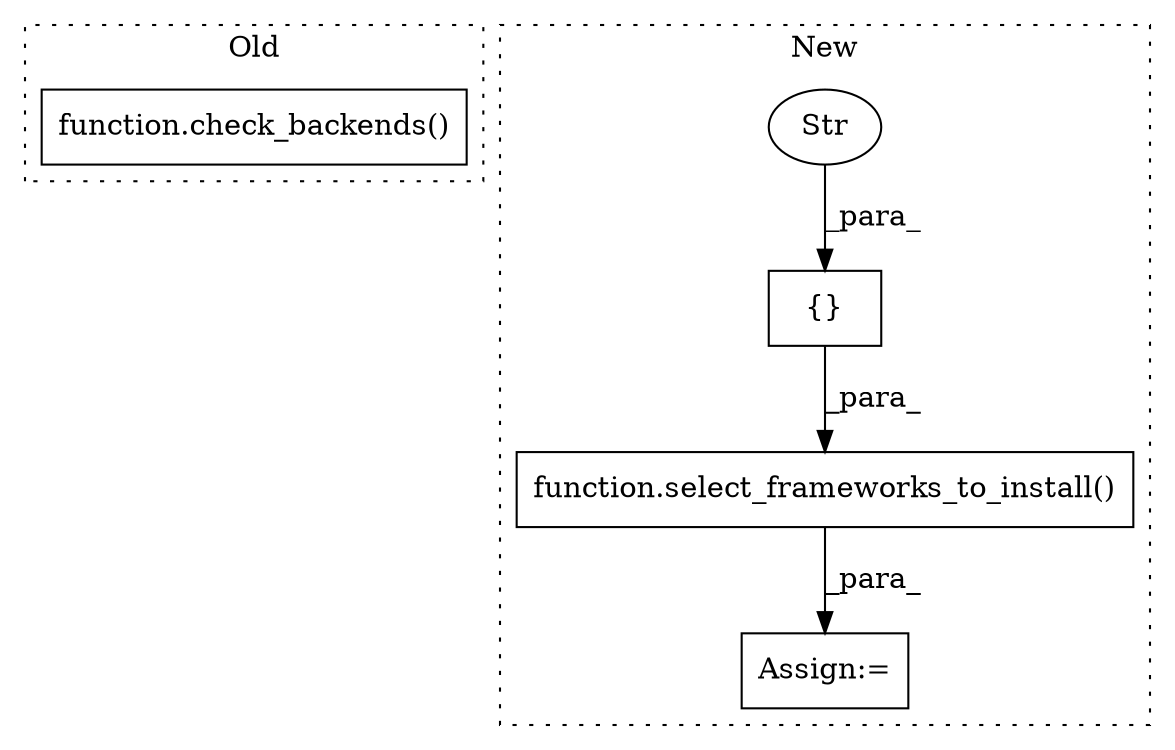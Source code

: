 digraph G {
subgraph cluster0 {
1 [label="function.check_backends()" a="75" s="1876,1907" l="15,1" shape="box"];
label = "Old";
style="dotted";
}
subgraph cluster1 {
2 [label="{}" a="59" s="2558,2574" l="1,0" shape="box"];
3 [label="function.select_frameworks_to_install()" a="75" s="2600,2674" l="38,6" shape="box"];
4 [label="Assign:=" a="68" s="2597" l="3" shape="box"];
5 [label="Str" a="66" s="2559" l="6" shape="ellipse"];
label = "New";
style="dotted";
}
2 -> 3 [label="_para_"];
3 -> 4 [label="_para_"];
5 -> 2 [label="_para_"];
}